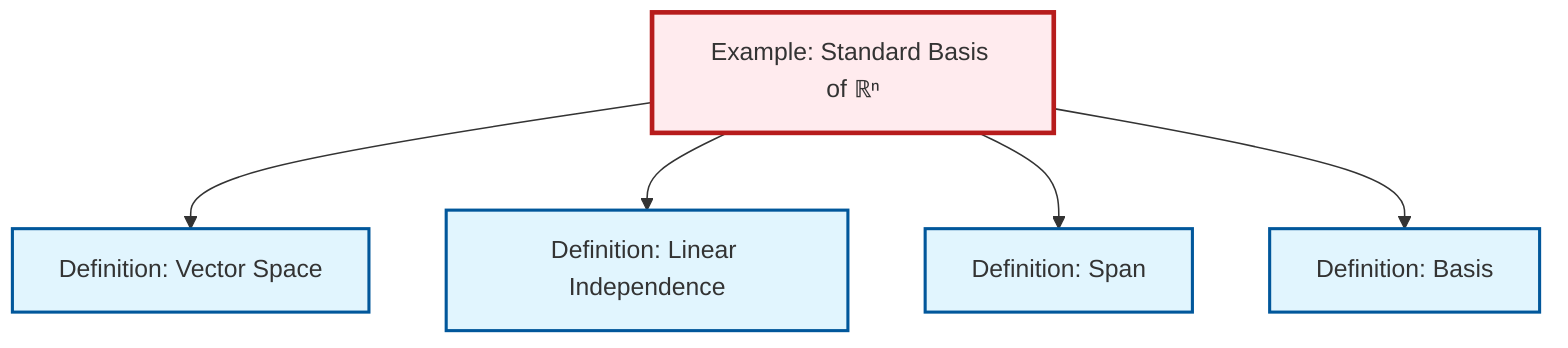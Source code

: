 graph TD
    classDef definition fill:#e1f5fe,stroke:#01579b,stroke-width:2px
    classDef theorem fill:#f3e5f5,stroke:#4a148c,stroke-width:2px
    classDef axiom fill:#fff3e0,stroke:#e65100,stroke-width:2px
    classDef example fill:#e8f5e9,stroke:#1b5e20,stroke-width:2px
    classDef current fill:#ffebee,stroke:#b71c1c,stroke-width:3px
    def-vector-space["Definition: Vector Space"]:::definition
    def-linear-independence["Definition: Linear Independence"]:::definition
    def-basis["Definition: Basis"]:::definition
    def-span["Definition: Span"]:::definition
    ex-standard-basis-rn["Example: Standard Basis of ℝⁿ"]:::example
    ex-standard-basis-rn --> def-vector-space
    ex-standard-basis-rn --> def-linear-independence
    ex-standard-basis-rn --> def-span
    ex-standard-basis-rn --> def-basis
    class ex-standard-basis-rn current